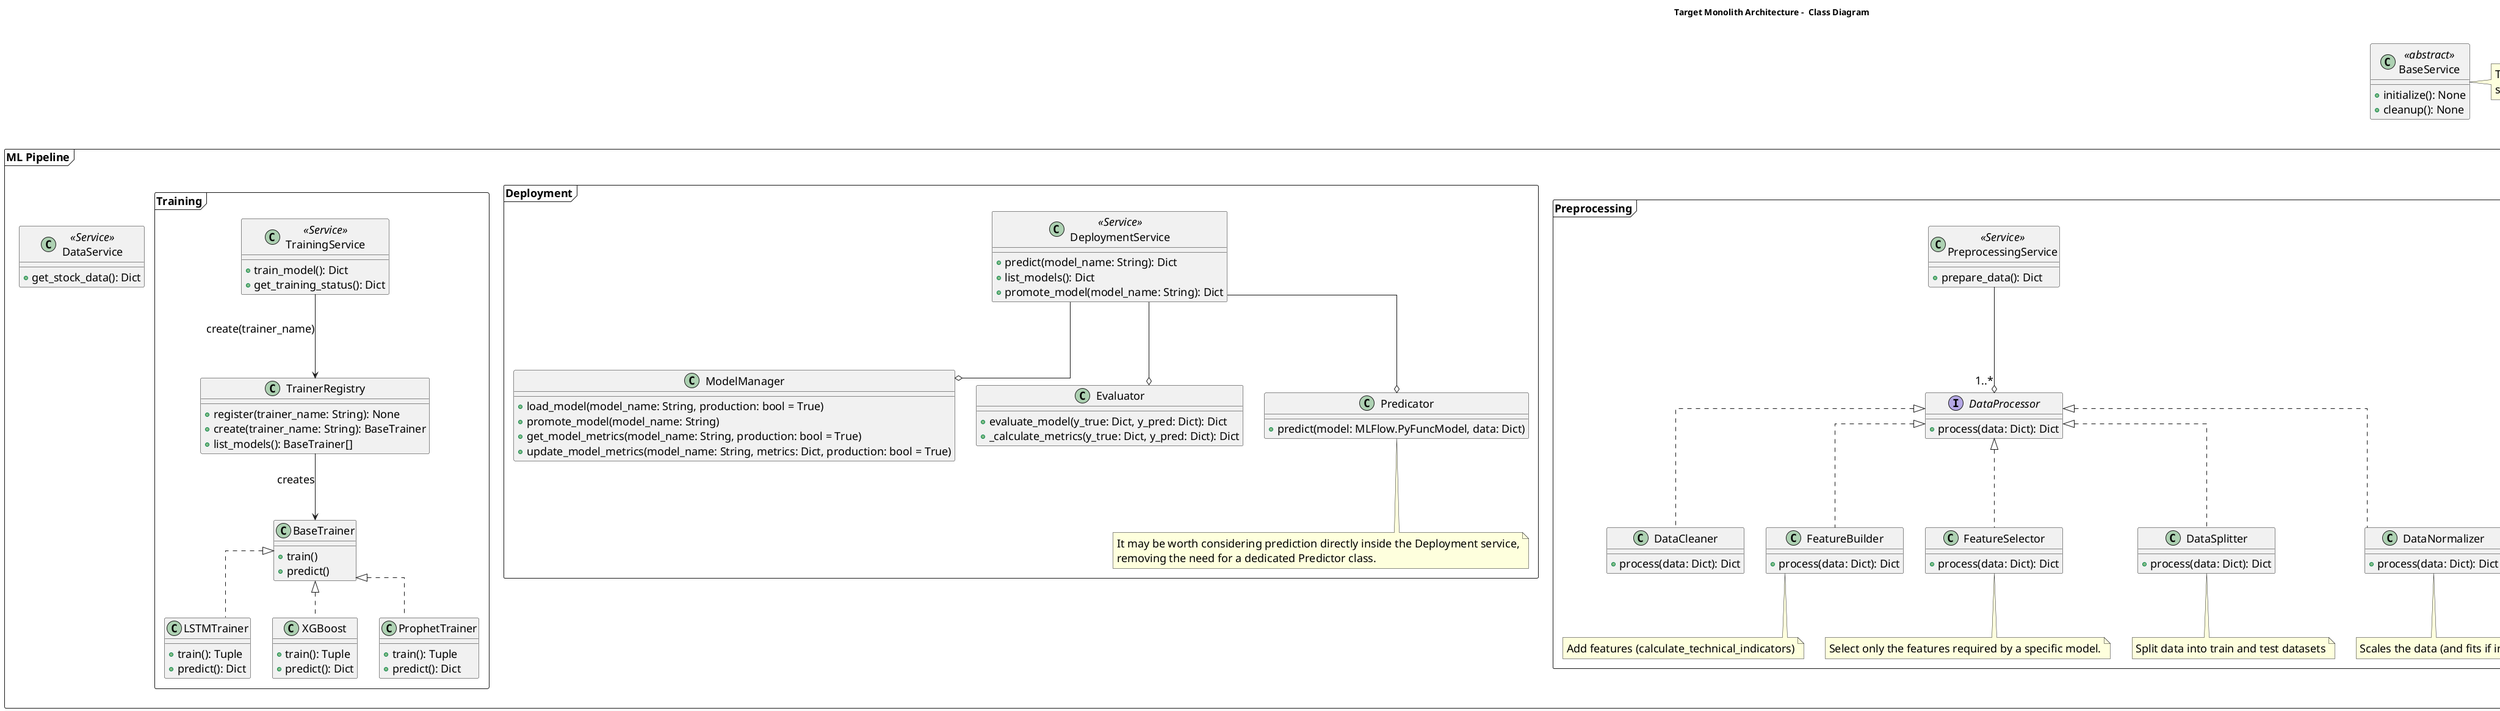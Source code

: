 @startuml

title Target Monolith Architecture -  Class Diagram

skinparam linetype ortho
skinparam defaultFontSize 18

class BaseService << abstract >> {
  +initialize(): None
  +cleanup(): None
}

note right of BaseService
This is the base interface for all 
services (identified by <<Service>>).
end note

package "ML Pipeline" as mp <<Frame>> { 

  class DataService <<Service>> {
    +get_stock_data(): Dict
  }

  package Preprocessing <<Frame>> {

    class PreprocessingService <<Service>> {
      +prepare_data(): Dict
    }

    interface DataProcessor {
      +process(data: Dict): Dict
    }

    PreprocessingService --o "1..*" DataProcessor

    class DataCleaner {
      +process(data: Dict): Dict
    }

    class FeatureBuilder {
      +process(data: Dict): Dict
    }

    note bottom of FeatureBuilder
    Add features (calculate_technical_indicators)
    end note

    class FeatureSelector {
      +process(data: Dict): Dict
    }

    note bottom of FeatureSelector
    Select only the features required by a specific model.
    end note

    class DataSplitter {
      +process(data: Dict): Dict
    }

    note bottom of DataSplitter
    Split data into train and test datasets
    end note

    class DataNormalizer {
      +process(data: Dict): Dict
    }

    note bottom of DataNormalizer
    Scales the data (and fits if in training mode).
    end note

    DataProcessor <|.. DataCleaner
    DataProcessor <|.. FeatureBuilder
    DataProcessor <|.. FeatureSelector
    DataProcessor <|.. DataSplitter
    DataProcessor <|.. DataNormalizer

  }

  package Deployment <<Frame>> {

    class DeploymentService <<Service>> {
      +predict(model_name: String): Dict
      +list_models(): Dict
      +promote_model(model_name: String): Dict
    }

    class ModelManager {
      +load_model(model_name: String, production: bool = True)
      +promote_model(model_name: String)
      +get_model_metrics(model_name: String, production: bool = True)
      +update_model_metrics(model_name: String, metrics: Dict, production: bool = True)
    }

    DeploymentService --o ModelManager

    class Evaluator {
      +evaluate_model(y_true: Dict, y_pred: Dict): Dict
      +_calculate_metrics(y_true: Dict, y_pred: Dict): Dict
    }

    DeploymentService --o Evaluator

    class Predicator {
      +predict(model: MLFlow.PyFuncModel, data: Dict)
    }

    note bottom of Predicator
    It may be worth considering prediction directly inside the Deployment service,
    removing the need for a dedicated Predictor class.
    end note

    DeploymentService --o Predicator

  }

  package Training <<Frame>> {
    class TrainingService <<Service>> {
      +train_model(): Dict
      +get_training_status(): Dict
    }

    class TrainerRegistry {
      +register(trainer_name: String): None
      +create(trainer_name: String): BaseTrainer
      +list_models(): BaseTrainer[]
    }

    TrainingService --> TrainerRegistry : create(trainer_name)

    class BaseTrainer {
      +train()
      +predict()
    }

    TrainerRegistry --> BaseTrainer : creates

    class LSTMTrainer {
      +train(): Tuple
      +predict(): Dict
    }

    class XGBoost {
      +train(): Tuple
      +predict(): Dict
    }

    class ProphetTrainer {
      +train(): Tuple
      +predict(): Dict
    }

    ' The models implement the interface BaseTrainer
    BaseTrainer <|.. ProphetTrainer
    BaseTrainer <|.. LSTMTrainer
    BaseTrainer <|.. XGBoost
  }
}

class MonitoringService <<Service>> {
  +collect_model_metrics(): Dict
  +collect_sre_metrics(): Dict
  +monitor_model_accuracy() :Dict
  +trigger_retraining(): Dict
}

package Orchestration <<Frame>> {
  class OrchestrationService <<Service>> {
    +initialize(): None
    +cleanup(): None
    +run_training_pipeline(): Dict
    +run_prediction_pipeline(): Dict
    +run_evaluation_pipeline(): Dict
    +get_pipeline_status(): Dict
  }

  class TrainingPipeline <<module>> {
    +run_training_pipeline(): Dict
  }

  

  OrchestrationService o-- TrainingPipeline

  class PredictionPipeline <<module>> {
    +run_prediction_pipeline(): Dict
  }

  OrchestrationService o-- PredictionPipeline

  class EvaluationPipeline <<module>> {
    +run_evaluation_pipeline(): Dict
  }

  OrchestrationService o-- EvaluationPipeline
}

note bottom of Orchestration
All the pipeline are modules if we want to use 
Prefect. Should these pipelines modules call the 
services, or should it be the OrchestrationService class ?
end note

' Monitoring service relationship
MonitoringService --> mp : monitors
Orchestration <-- MonitoringService : notifies

' Key orchestration relationship
mp <-- Orchestration : triggers

@enduml
